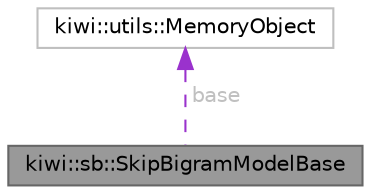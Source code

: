 digraph "kiwi::sb::SkipBigramModelBase"
{
 // LATEX_PDF_SIZE
  bgcolor="transparent";
  edge [fontname=Helvetica,fontsize=10,labelfontname=Helvetica,labelfontsize=10];
  node [fontname=Helvetica,fontsize=10,shape=box,height=0.2,width=0.4];
  Node1 [id="Node000001",label="kiwi::sb::SkipBigramModelBase",height=0.2,width=0.4,color="gray40", fillcolor="grey60", style="filled", fontcolor="black",tooltip=" "];
  Node2 -> Node1 [id="edge1_Node000001_Node000002",dir="back",color="darkorchid3",style="dashed",tooltip=" ",label=" base",fontcolor="grey" ];
  Node2 [id="Node000002",label="kiwi::utils::MemoryObject",height=0.2,width=0.4,color="grey75", fillcolor="white", style="filled",URL="$classkiwi_1_1utils_1_1MemoryObject.html",tooltip=" "];
}
